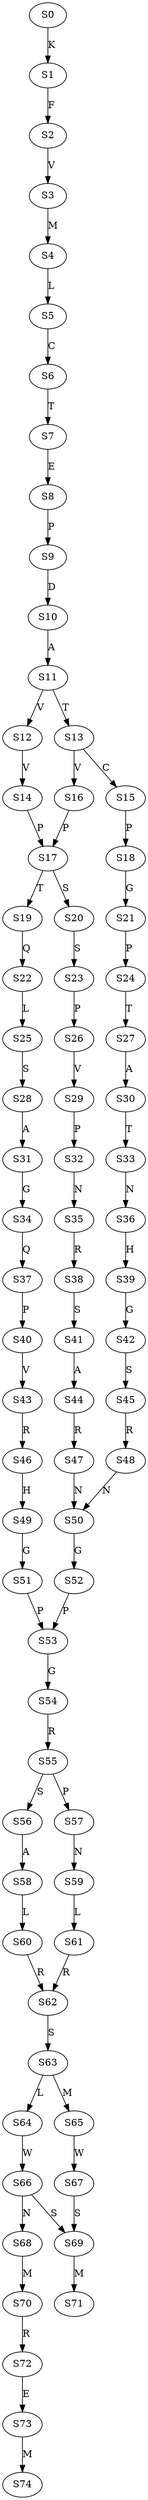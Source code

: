 strict digraph  {
	S0 -> S1 [ label = K ];
	S1 -> S2 [ label = F ];
	S2 -> S3 [ label = V ];
	S3 -> S4 [ label = M ];
	S4 -> S5 [ label = L ];
	S5 -> S6 [ label = C ];
	S6 -> S7 [ label = T ];
	S7 -> S8 [ label = E ];
	S8 -> S9 [ label = P ];
	S9 -> S10 [ label = D ];
	S10 -> S11 [ label = A ];
	S11 -> S12 [ label = V ];
	S11 -> S13 [ label = T ];
	S12 -> S14 [ label = V ];
	S13 -> S15 [ label = C ];
	S13 -> S16 [ label = V ];
	S14 -> S17 [ label = P ];
	S15 -> S18 [ label = P ];
	S16 -> S17 [ label = P ];
	S17 -> S19 [ label = T ];
	S17 -> S20 [ label = S ];
	S18 -> S21 [ label = G ];
	S19 -> S22 [ label = Q ];
	S20 -> S23 [ label = S ];
	S21 -> S24 [ label = P ];
	S22 -> S25 [ label = L ];
	S23 -> S26 [ label = P ];
	S24 -> S27 [ label = T ];
	S25 -> S28 [ label = S ];
	S26 -> S29 [ label = V ];
	S27 -> S30 [ label = A ];
	S28 -> S31 [ label = A ];
	S29 -> S32 [ label = P ];
	S30 -> S33 [ label = T ];
	S31 -> S34 [ label = G ];
	S32 -> S35 [ label = N ];
	S33 -> S36 [ label = N ];
	S34 -> S37 [ label = Q ];
	S35 -> S38 [ label = R ];
	S36 -> S39 [ label = H ];
	S37 -> S40 [ label = P ];
	S38 -> S41 [ label = S ];
	S39 -> S42 [ label = G ];
	S40 -> S43 [ label = V ];
	S41 -> S44 [ label = A ];
	S42 -> S45 [ label = S ];
	S43 -> S46 [ label = R ];
	S44 -> S47 [ label = R ];
	S45 -> S48 [ label = R ];
	S46 -> S49 [ label = H ];
	S47 -> S50 [ label = N ];
	S48 -> S50 [ label = N ];
	S49 -> S51 [ label = G ];
	S50 -> S52 [ label = G ];
	S51 -> S53 [ label = P ];
	S52 -> S53 [ label = P ];
	S53 -> S54 [ label = G ];
	S54 -> S55 [ label = R ];
	S55 -> S56 [ label = S ];
	S55 -> S57 [ label = P ];
	S56 -> S58 [ label = A ];
	S57 -> S59 [ label = N ];
	S58 -> S60 [ label = L ];
	S59 -> S61 [ label = L ];
	S60 -> S62 [ label = R ];
	S61 -> S62 [ label = R ];
	S62 -> S63 [ label = S ];
	S63 -> S64 [ label = L ];
	S63 -> S65 [ label = M ];
	S64 -> S66 [ label = W ];
	S65 -> S67 [ label = W ];
	S66 -> S68 [ label = N ];
	S66 -> S69 [ label = S ];
	S67 -> S69 [ label = S ];
	S68 -> S70 [ label = M ];
	S69 -> S71 [ label = M ];
	S70 -> S72 [ label = R ];
	S72 -> S73 [ label = E ];
	S73 -> S74 [ label = M ];
}
